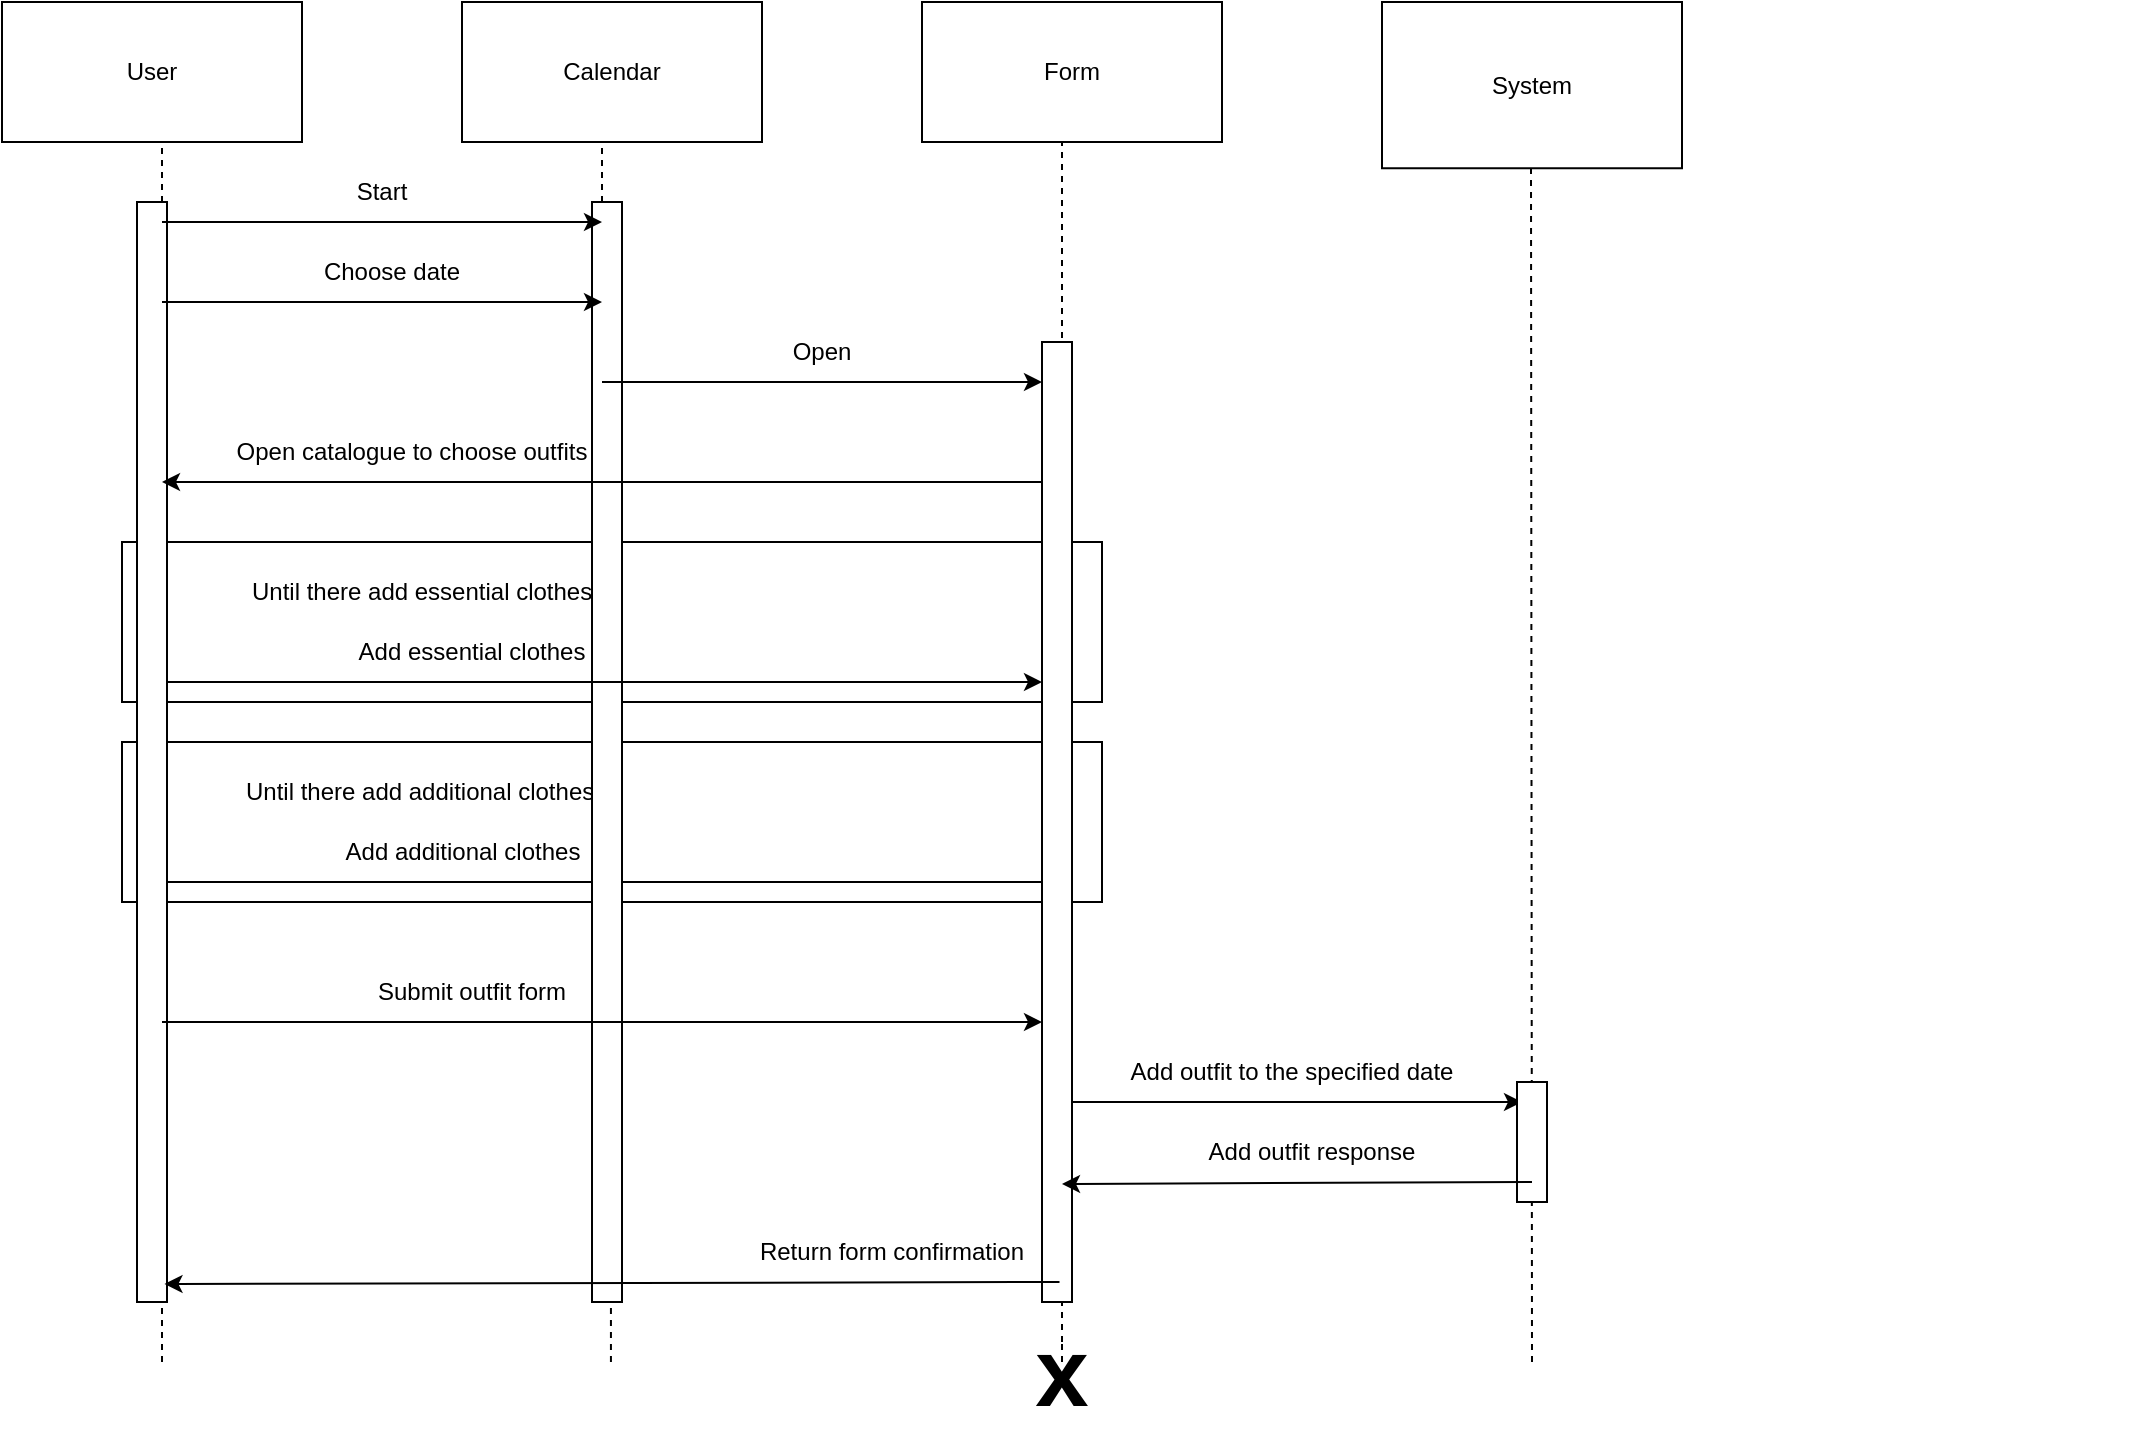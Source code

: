<mxfile version="24.8.4">
  <diagram id="hGR8tz3h3le88NItGV1p" name="Page-3">
    <mxGraphModel dx="1105" dy="586" grid="1" gridSize="10" guides="1" tooltips="1" connect="1" arrows="1" fold="1" page="1" pageScale="1" pageWidth="850" pageHeight="1100" math="0" shadow="0">
      <root>
        <mxCell id="0" />
        <mxCell id="1" parent="0" />
        <mxCell id="bHrxJ2hTJ24X4LTH66fF-10" value="" style="endArrow=none;dashed=1;html=1;rounded=0;" edge="1" parent="1">
          <mxGeometry width="50" height="50" relative="1" as="geometry">
            <mxPoint x="90" y="680" as="sourcePoint" />
            <mxPoint x="90" y="640" as="targetPoint" />
          </mxGeometry>
        </mxCell>
        <mxCell id="bHrxJ2hTJ24X4LTH66fF-7" value="" style="endArrow=none;dashed=1;html=1;rounded=0;" edge="1" parent="1" source="bHrxJ2hTJ24X4LTH66fF-8">
          <mxGeometry width="50" height="50" relative="1" as="geometry">
            <mxPoint x="540" y="680" as="sourcePoint" />
            <mxPoint x="540" y="640" as="targetPoint" />
          </mxGeometry>
        </mxCell>
        <mxCell id="bHrxJ2hTJ24X4LTH66fF-9" value="" style="endArrow=none;dashed=1;html=1;rounded=0;" edge="1" parent="1">
          <mxGeometry width="50" height="50" relative="1" as="geometry">
            <mxPoint x="314.47" y="680" as="sourcePoint" />
            <mxPoint x="314.47" y="640" as="targetPoint" />
          </mxGeometry>
        </mxCell>
        <mxCell id="EV1MrnDX8wHa245MuNMX-6" value="" style="endArrow=none;dashed=1;html=1;rounded=0;" parent="1" edge="1">
          <mxGeometry width="50" height="50" relative="1" as="geometry">
            <mxPoint x="310" y="100" as="sourcePoint" />
            <mxPoint x="310" y="70" as="targetPoint" />
          </mxGeometry>
        </mxCell>
        <mxCell id="EV1MrnDX8wHa245MuNMX-3" value="Start" style="text;html=1;align=center;verticalAlign=middle;whiteSpace=wrap;rounded=0;fillColor=none;" parent="1" vertex="1">
          <mxGeometry x="170" y="80" width="60" height="30" as="geometry" />
        </mxCell>
        <mxCell id="oZOi9ztdw3NlKkxCI7ir-12" value="" style="group" parent="1" vertex="1" connectable="0">
          <mxGeometry x="470" width="150" height="650" as="geometry" />
        </mxCell>
        <mxCell id="oZOi9ztdw3NlKkxCI7ir-3" value="Form" style="rounded=0;whiteSpace=wrap;html=1;" parent="oZOi9ztdw3NlKkxCI7ir-12" vertex="1">
          <mxGeometry width="150" height="70" as="geometry" />
        </mxCell>
        <mxCell id="EV1MrnDX8wHa245MuNMX-41" value="" style="endArrow=classic;html=1;rounded=0;" parent="oZOi9ztdw3NlKkxCI7ir-12" edge="1">
          <mxGeometry width="50" height="50" relative="1" as="geometry">
            <mxPoint x="70" y="550" as="sourcePoint" />
            <mxPoint x="300" y="550" as="targetPoint" />
          </mxGeometry>
        </mxCell>
        <mxCell id="oZOi9ztdw3NlKkxCI7ir-13" value="" style="group" parent="1" vertex="1" connectable="0">
          <mxGeometry x="700" width="380" height="600" as="geometry" />
        </mxCell>
        <mxCell id="oZOi9ztdw3NlKkxCI7ir-1" value="System" style="rounded=0;whiteSpace=wrap;html=1;" parent="oZOi9ztdw3NlKkxCI7ir-13" vertex="1">
          <mxGeometry width="150" height="83.125" as="geometry" />
        </mxCell>
        <mxCell id="oZOi9ztdw3NlKkxCI7ir-11" value="" style="endArrow=none;dashed=1;html=1;rounded=0;" parent="oZOi9ztdw3NlKkxCI7ir-13" edge="1">
          <mxGeometry width="50" height="50" relative="1" as="geometry">
            <mxPoint x="75" y="680" as="sourcePoint" />
            <mxPoint x="74.5" y="83.125" as="targetPoint" />
          </mxGeometry>
        </mxCell>
        <mxCell id="EV1MrnDX8wHa245MuNMX-47" value="" style="rounded=0;whiteSpace=wrap;html=1;" parent="oZOi9ztdw3NlKkxCI7ir-13" vertex="1">
          <mxGeometry x="67.5" y="540" width="15" height="60" as="geometry" />
        </mxCell>
        <mxCell id="oZOi9ztdw3NlKkxCI7ir-14" value="" style="group;movable=1;resizable=1;rotatable=1;deletable=1;editable=1;locked=0;connectable=1;" parent="1" vertex="1" connectable="0">
          <mxGeometry x="10" width="550" height="650" as="geometry" />
        </mxCell>
        <mxCell id="EV1MrnDX8wHa245MuNMX-21" value="" style="rounded=0;whiteSpace=wrap;html=1;fillColor=none;" parent="oZOi9ztdw3NlKkxCI7ir-14" vertex="1">
          <mxGeometry x="60" y="270" width="490" height="80" as="geometry" />
        </mxCell>
        <mxCell id="tT-t4kbc6158mNFfq8qH-1" value="User" style="rounded=0;whiteSpace=wrap;html=1;" parent="oZOi9ztdw3NlKkxCI7ir-14" vertex="1">
          <mxGeometry width="150" height="70" as="geometry" />
        </mxCell>
        <mxCell id="oZOi9ztdw3NlKkxCI7ir-9" value="" style="endArrow=none;dashed=1;html=1;rounded=0;" parent="oZOi9ztdw3NlKkxCI7ir-14" edge="1">
          <mxGeometry width="50" height="50" relative="1" as="geometry">
            <mxPoint x="80" y="100" as="sourcePoint" />
            <mxPoint x="80" y="70" as="targetPoint" />
          </mxGeometry>
        </mxCell>
        <mxCell id="EV1MrnDX8wHa245MuNMX-23" value="Choose date" style="text;html=1;align=center;verticalAlign=middle;whiteSpace=wrap;rounded=0;fillColor=none;" parent="oZOi9ztdw3NlKkxCI7ir-14" vertex="1">
          <mxGeometry x="150" y="120" width="90" height="30" as="geometry" />
        </mxCell>
        <mxCell id="EV1MrnDX8wHa245MuNMX-29" value="" style="endArrow=classic;html=1;rounded=0;" parent="oZOi9ztdw3NlKkxCI7ir-14" edge="1">
          <mxGeometry width="50" height="50" relative="1" as="geometry">
            <mxPoint x="80" y="440" as="sourcePoint" />
            <mxPoint x="530" y="440" as="targetPoint" />
          </mxGeometry>
        </mxCell>
        <mxCell id="EV1MrnDX8wHa245MuNMX-28" value="Until there add additional clothes" style="text;html=1;align=left;verticalAlign=middle;whiteSpace=wrap;rounded=0;" parent="oZOi9ztdw3NlKkxCI7ir-14" vertex="1">
          <mxGeometry x="120" y="380" width="210" height="30" as="geometry" />
        </mxCell>
        <mxCell id="EV1MrnDX8wHa245MuNMX-24" value="Until there add essential clothes" style="text;html=1;align=left;verticalAlign=middle;whiteSpace=wrap;rounded=0;fillColor=none;" parent="oZOi9ztdw3NlKkxCI7ir-14" vertex="1">
          <mxGeometry x="122.5" y="280" width="210" height="30" as="geometry" />
        </mxCell>
        <mxCell id="EV1MrnDX8wHa245MuNMX-26" value="Add essential clothes" style="text;html=1;align=center;verticalAlign=middle;whiteSpace=wrap;rounded=0;fillColor=none;" parent="oZOi9ztdw3NlKkxCI7ir-14" vertex="1">
          <mxGeometry x="175" y="310" width="120" height="30" as="geometry" />
        </mxCell>
        <mxCell id="EV1MrnDX8wHa245MuNMX-27" value="" style="rounded=0;whiteSpace=wrap;html=1;fillColor=none;" parent="oZOi9ztdw3NlKkxCI7ir-14" vertex="1">
          <mxGeometry x="60" y="370" width="490" height="80" as="geometry" />
        </mxCell>
        <mxCell id="oZOi9ztdw3NlKkxCI7ir-10" value="" style="endArrow=none;dashed=1;html=1;rounded=0;" parent="oZOi9ztdw3NlKkxCI7ir-14" edge="1">
          <mxGeometry width="50" height="50" relative="1" as="geometry">
            <mxPoint x="530" y="180" as="sourcePoint" />
            <mxPoint x="530" y="70" as="targetPoint" />
          </mxGeometry>
        </mxCell>
        <mxCell id="bHrxJ2hTJ24X4LTH66fF-1" value="" style="rounded=0;whiteSpace=wrap;html=1;" vertex="1" parent="oZOi9ztdw3NlKkxCI7ir-14">
          <mxGeometry x="520" y="170" width="15" height="480" as="geometry" />
        </mxCell>
        <mxCell id="bHrxJ2hTJ24X4LTH66fF-2" value="" style="rounded=0;whiteSpace=wrap;html=1;" vertex="1" parent="oZOi9ztdw3NlKkxCI7ir-14">
          <mxGeometry x="295" y="100" width="15" height="550" as="geometry" />
        </mxCell>
        <mxCell id="EV1MrnDX8wHa245MuNMX-33" value="Submit outfit form" style="text;html=1;align=center;verticalAlign=middle;whiteSpace=wrap;rounded=0;fillColor=none;" parent="oZOi9ztdw3NlKkxCI7ir-14" vertex="1">
          <mxGeometry x="180" y="480" width="110" height="30" as="geometry" />
        </mxCell>
        <mxCell id="EV1MrnDX8wHa245MuNMX-46" value="Return form confirmation" style="text;html=1;align=center;verticalAlign=middle;whiteSpace=wrap;rounded=0;fillColor=none;" parent="oZOi9ztdw3NlKkxCI7ir-14" vertex="1">
          <mxGeometry x="360" y="610" width="170" height="30" as="geometry" />
        </mxCell>
        <mxCell id="EV1MrnDX8wHa245MuNMX-18" value="Open catalogue to choose outfits" style="text;html=1;align=center;verticalAlign=middle;whiteSpace=wrap;rounded=0;fillColor=none;" parent="oZOi9ztdw3NlKkxCI7ir-14" vertex="1">
          <mxGeometry x="110" y="210" width="190" height="30" as="geometry" />
        </mxCell>
        <mxCell id="EV1MrnDX8wHa245MuNMX-25" value="" style="endArrow=classic;html=1;rounded=0;" parent="oZOi9ztdw3NlKkxCI7ir-14" edge="1">
          <mxGeometry width="50" height="50" relative="1" as="geometry">
            <mxPoint x="80" y="340" as="sourcePoint" />
            <mxPoint x="520" y="340" as="targetPoint" />
          </mxGeometry>
        </mxCell>
        <mxCell id="bHrxJ2hTJ24X4LTH66fF-5" value="" style="rounded=0;whiteSpace=wrap;html=1;" vertex="1" parent="oZOi9ztdw3NlKkxCI7ir-14">
          <mxGeometry x="67.5" y="100" width="15" height="550" as="geometry" />
        </mxCell>
        <mxCell id="EV1MrnDX8wHa245MuNMX-1" value="" style="endArrow=classic;html=1;rounded=0;" parent="1" edge="1">
          <mxGeometry width="50" height="50" relative="1" as="geometry">
            <mxPoint x="90" y="110" as="sourcePoint" />
            <mxPoint x="310" y="110" as="targetPoint" />
          </mxGeometry>
        </mxCell>
        <mxCell id="EV1MrnDX8wHa245MuNMX-5" value="Calendar" style="rounded=0;whiteSpace=wrap;html=1;" parent="1" vertex="1">
          <mxGeometry x="240" width="150" height="70" as="geometry" />
        </mxCell>
        <mxCell id="EV1MrnDX8wHa245MuNMX-13" value="Open" style="text;html=1;align=center;verticalAlign=middle;whiteSpace=wrap;rounded=0;fillColor=none;" parent="1" vertex="1">
          <mxGeometry x="390" y="160" width="60" height="30" as="geometry" />
        </mxCell>
        <mxCell id="EV1MrnDX8wHa245MuNMX-22" value="" style="endArrow=classic;html=1;rounded=0;" parent="1" edge="1">
          <mxGeometry width="50" height="50" relative="1" as="geometry">
            <mxPoint x="90" y="150" as="sourcePoint" />
            <mxPoint x="310" y="150" as="targetPoint" />
          </mxGeometry>
        </mxCell>
        <mxCell id="EV1MrnDX8wHa245MuNMX-14" value="" style="endArrow=classic;html=1;rounded=0;" parent="1" edge="1">
          <mxGeometry width="50" height="50" relative="1" as="geometry">
            <mxPoint x="530" y="240" as="sourcePoint" />
            <mxPoint x="90" y="240" as="targetPoint" />
          </mxGeometry>
        </mxCell>
        <mxCell id="EV1MrnDX8wHa245MuNMX-12" value="" style="endArrow=classic;html=1;rounded=0;" parent="1" edge="1">
          <mxGeometry width="50" height="50" relative="1" as="geometry">
            <mxPoint x="310" y="190" as="sourcePoint" />
            <mxPoint x="530" y="190" as="targetPoint" />
          </mxGeometry>
        </mxCell>
        <mxCell id="EV1MrnDX8wHa245MuNMX-30" value="Add additional clothes" style="text;html=1;align=center;verticalAlign=middle;whiteSpace=wrap;rounded=0;fillColor=none;" parent="1" vertex="1">
          <mxGeometry x="172.5" y="410" width="135" height="30" as="geometry" />
        </mxCell>
        <mxCell id="EV1MrnDX8wHa245MuNMX-32" value="" style="endArrow=classic;html=1;rounded=0;" parent="1" edge="1">
          <mxGeometry width="50" height="50" relative="1" as="geometry">
            <mxPoint x="90" y="510" as="sourcePoint" />
            <mxPoint x="530" y="510" as="targetPoint" />
          </mxGeometry>
        </mxCell>
        <mxCell id="EV1MrnDX8wHa245MuNMX-42" value="Add outfit to the specified date" style="text;html=1;align=center;verticalAlign=middle;whiteSpace=wrap;rounded=0;fillColor=none;" parent="1" vertex="1">
          <mxGeometry x="570" y="520" width="170" height="30" as="geometry" />
        </mxCell>
        <mxCell id="EV1MrnDX8wHa245MuNMX-43" value="" style="endArrow=classic;html=1;rounded=0;" parent="1" edge="1">
          <mxGeometry width="50" height="50" relative="1" as="geometry">
            <mxPoint x="775" y="590" as="sourcePoint" />
            <mxPoint x="540" y="591" as="targetPoint" />
          </mxGeometry>
        </mxCell>
        <mxCell id="EV1MrnDX8wHa245MuNMX-44" value="Add outfit response" style="text;html=1;align=center;verticalAlign=middle;whiteSpace=wrap;rounded=0;fillColor=none;" parent="1" vertex="1">
          <mxGeometry x="580" y="560" width="170" height="30" as="geometry" />
        </mxCell>
        <mxCell id="EV1MrnDX8wHa245MuNMX-45" value="" style="endArrow=classic;html=1;rounded=0;" parent="1" edge="1">
          <mxGeometry width="50" height="50" relative="1" as="geometry">
            <mxPoint x="538.75" y="640" as="sourcePoint" />
            <mxPoint x="91.25" y="641" as="targetPoint" />
          </mxGeometry>
        </mxCell>
        <mxCell id="bHrxJ2hTJ24X4LTH66fF-11" value="" style="endArrow=none;dashed=1;html=1;rounded=0;" edge="1" parent="1" target="bHrxJ2hTJ24X4LTH66fF-8">
          <mxGeometry width="50" height="50" relative="1" as="geometry">
            <mxPoint x="540" y="680" as="sourcePoint" />
            <mxPoint x="540" y="640" as="targetPoint" />
          </mxGeometry>
        </mxCell>
        <mxCell id="bHrxJ2hTJ24X4LTH66fF-8" value="&lt;font style=&quot;font-size: 48px;&quot;&gt;&lt;b&gt;x&lt;/b&gt;&lt;/font&gt;" style="text;html=1;align=center;verticalAlign=middle;whiteSpace=wrap;rounded=0;" vertex="1" parent="1">
          <mxGeometry x="510" y="670" width="60" height="30" as="geometry" />
        </mxCell>
      </root>
    </mxGraphModel>
  </diagram>
</mxfile>

